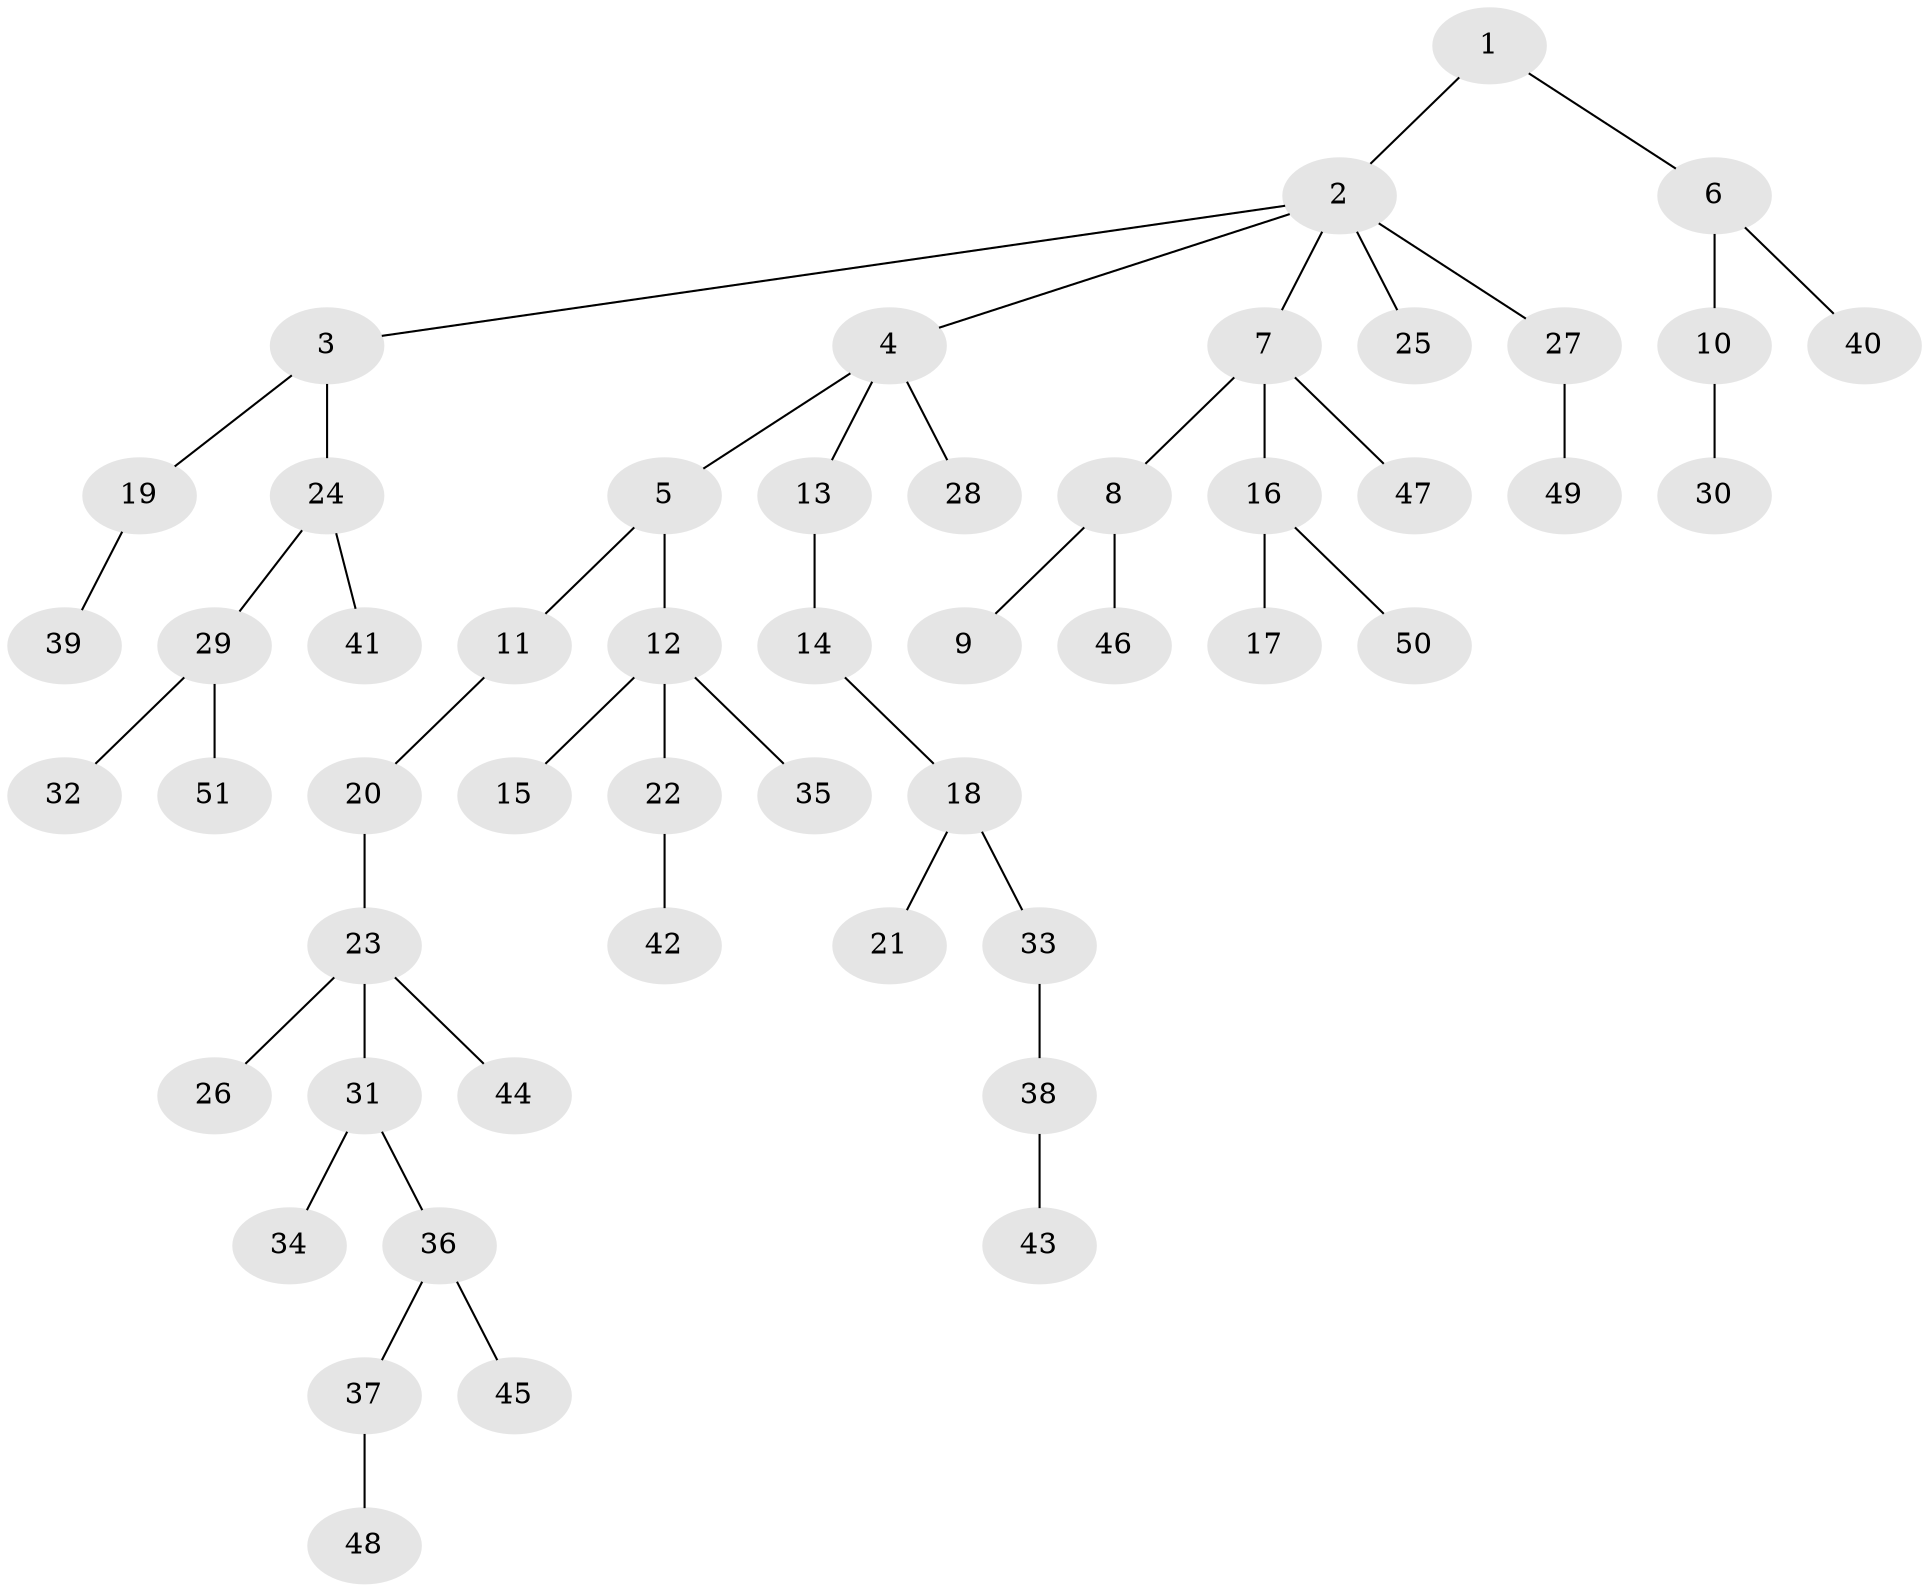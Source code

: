 // Generated by graph-tools (version 1.1) at 2025/02/03/09/25 03:02:28]
// undirected, 51 vertices, 50 edges
graph export_dot {
graph [start="1"]
  node [color=gray90,style=filled];
  1;
  2;
  3;
  4;
  5;
  6;
  7;
  8;
  9;
  10;
  11;
  12;
  13;
  14;
  15;
  16;
  17;
  18;
  19;
  20;
  21;
  22;
  23;
  24;
  25;
  26;
  27;
  28;
  29;
  30;
  31;
  32;
  33;
  34;
  35;
  36;
  37;
  38;
  39;
  40;
  41;
  42;
  43;
  44;
  45;
  46;
  47;
  48;
  49;
  50;
  51;
  1 -- 2;
  1 -- 6;
  2 -- 3;
  2 -- 4;
  2 -- 7;
  2 -- 25;
  2 -- 27;
  3 -- 19;
  3 -- 24;
  4 -- 5;
  4 -- 13;
  4 -- 28;
  5 -- 11;
  5 -- 12;
  6 -- 10;
  6 -- 40;
  7 -- 8;
  7 -- 16;
  7 -- 47;
  8 -- 9;
  8 -- 46;
  10 -- 30;
  11 -- 20;
  12 -- 15;
  12 -- 22;
  12 -- 35;
  13 -- 14;
  14 -- 18;
  16 -- 17;
  16 -- 50;
  18 -- 21;
  18 -- 33;
  19 -- 39;
  20 -- 23;
  22 -- 42;
  23 -- 26;
  23 -- 31;
  23 -- 44;
  24 -- 29;
  24 -- 41;
  27 -- 49;
  29 -- 32;
  29 -- 51;
  31 -- 34;
  31 -- 36;
  33 -- 38;
  36 -- 37;
  36 -- 45;
  37 -- 48;
  38 -- 43;
}
